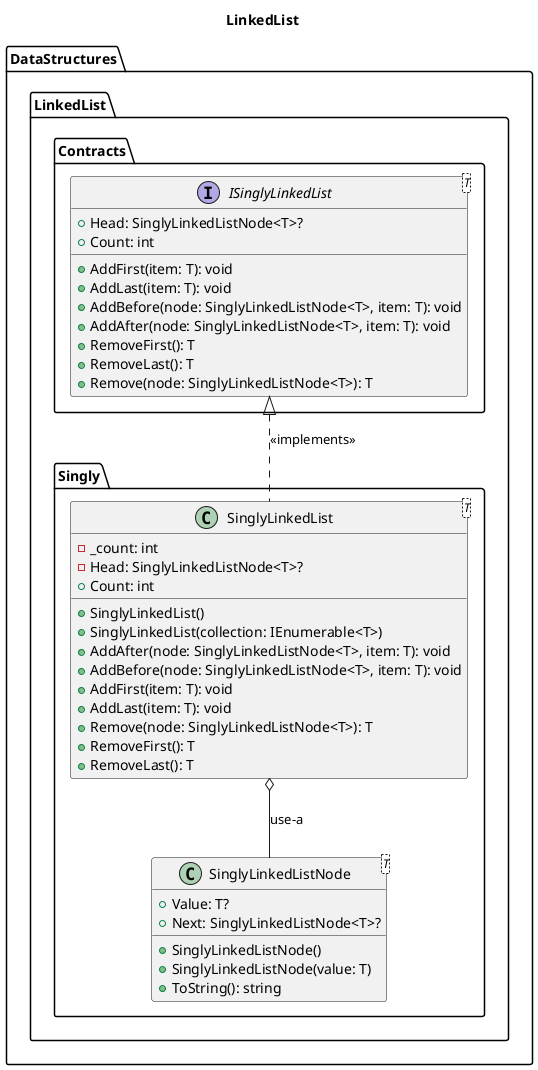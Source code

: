 @startuml LinkedList
title LinkedList
namespace DataStructures.LinkedList.Singly {
    class SinglyLinkedListNode<T> {
        +Value: T?
        +Next: SinglyLinkedListNode<T>?
        +SinglyLinkedListNode()
        +SinglyLinkedListNode(value: T)
        +ToString(): string
    }

    class SinglyLinkedList<T> {
        -_count: int
        -Head: SinglyLinkedListNode<T>?
        +SinglyLinkedList()
        +SinglyLinkedList(collection: IEnumerable<T>)
        +AddAfter(node: SinglyLinkedListNode<T>, item: T): void
        +AddBefore(node: SinglyLinkedListNode<T>, item: T): void
        +AddFirst(item: T): void
        +AddLast(item: T): void
        +Remove(node: SinglyLinkedListNode<T>): T
        +RemoveFirst(): T
        +RemoveLast(): T
        +Count: int
    }
    ' hide members
}

namespace DataStructures.LinkedList.Contracts {
    interface ISinglyLinkedList<T> {
    +Head: SinglyLinkedListNode<T>?
    +Count: int
    +AddFirst(item: T): void
    +AddLast(item: T): void
    +AddBefore(node: SinglyLinkedListNode<T>, item: T): void
    +AddAfter(node: SinglyLinkedListNode<T>, item: T): void
    +RemoveFirst(): T
    +RemoveLast(): T
    +Remove(node: SinglyLinkedListNode<T>): T
    }
    ' hide members
}

DataStructures.LinkedList.Singly.SinglyLinkedList .up.|> DataStructures.LinkedList.Contracts.ISinglyLinkedList : "<<implements>>"
DataStructures.LinkedList.Singly.SinglyLinkedList o-- DataStructures.LinkedList.Singly.SinglyLinkedListNode : "use-a"

@enduml
